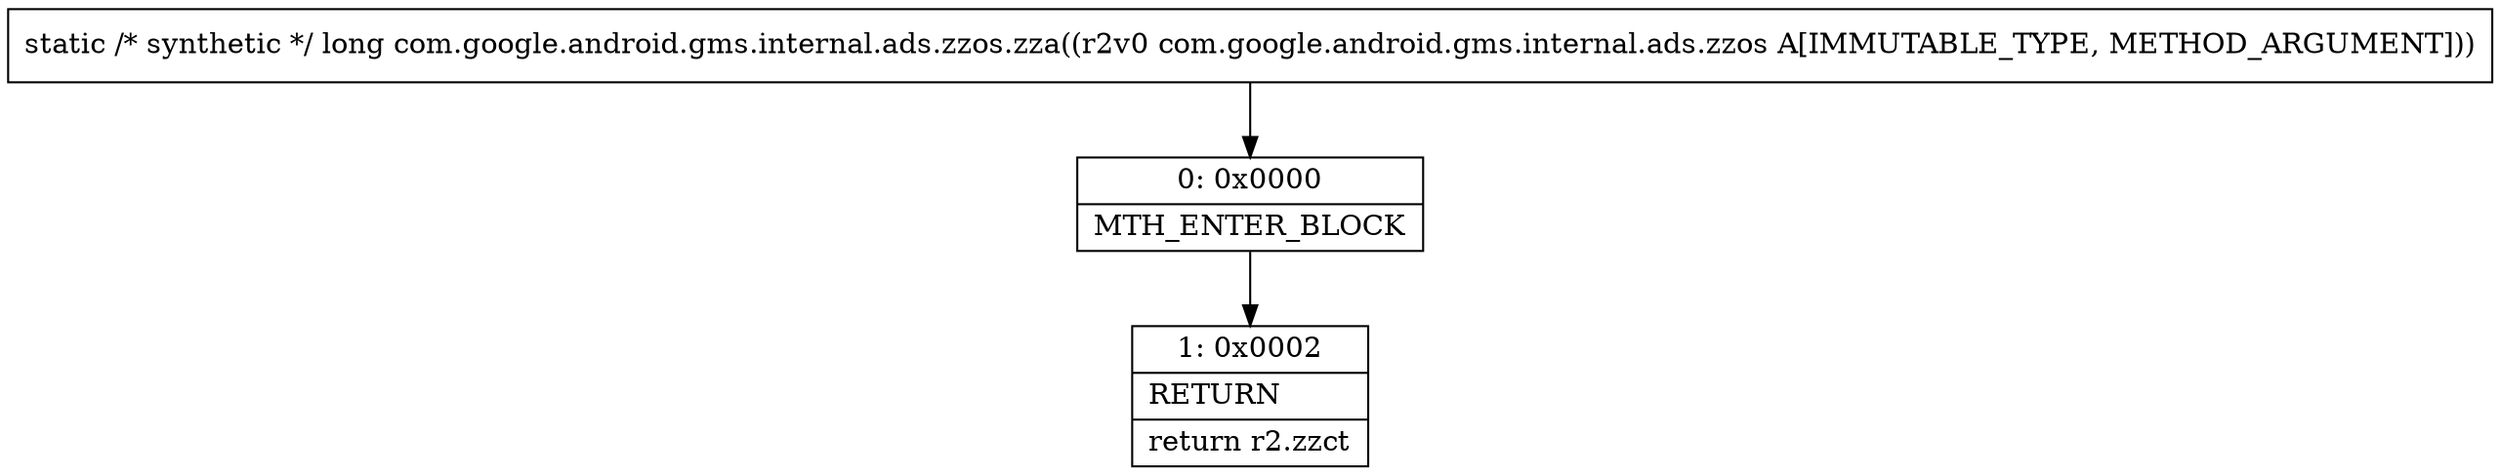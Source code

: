 digraph "CFG forcom.google.android.gms.internal.ads.zzos.zza(Lcom\/google\/android\/gms\/internal\/ads\/zzos;)J" {
Node_0 [shape=record,label="{0\:\ 0x0000|MTH_ENTER_BLOCK\l}"];
Node_1 [shape=record,label="{1\:\ 0x0002|RETURN\l|return r2.zzct\l}"];
MethodNode[shape=record,label="{static \/* synthetic *\/ long com.google.android.gms.internal.ads.zzos.zza((r2v0 com.google.android.gms.internal.ads.zzos A[IMMUTABLE_TYPE, METHOD_ARGUMENT])) }"];
MethodNode -> Node_0;
Node_0 -> Node_1;
}


